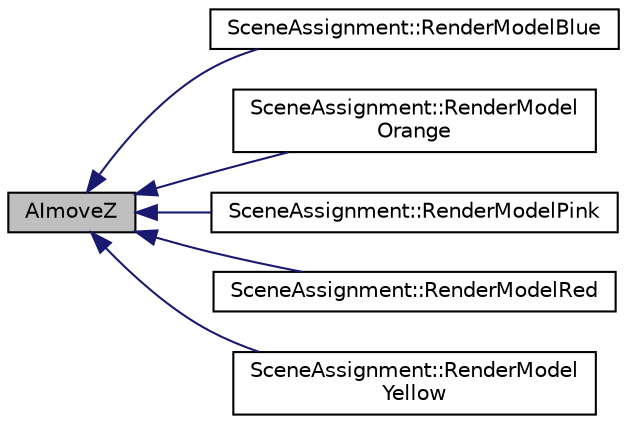 digraph "AImoveZ"
{
  bgcolor="transparent";
  edge [fontname="Helvetica",fontsize="10",labelfontname="Helvetica",labelfontsize="10"];
  node [fontname="Helvetica",fontsize="10",shape=record];
  rankdir="LR";
  Node1 [label="AImoveZ",height=0.2,width=0.4,color="black", fillcolor="grey75", style="filled", fontcolor="black"];
  Node1 -> Node2 [dir="back",color="midnightblue",fontsize="10",style="solid",fontname="Helvetica"];
  Node2 [label="SceneAssignment::RenderModelBlue",height=0.2,width=0.4,color="black",URL="$classSceneAssignment.html#abf585e5d1fdd2c8debd3fcf316e623bd",tooltip="Render the moving blue NPC /*. "];
  Node1 -> Node3 [dir="back",color="midnightblue",fontsize="10",style="solid",fontname="Helvetica"];
  Node3 [label="SceneAssignment::RenderModel\lOrange",height=0.2,width=0.4,color="black",URL="$classSceneAssignment.html#a45057482d3f7f1a8c707f0b295706064",tooltip="Render the moving orange NPC /*. "];
  Node1 -> Node4 [dir="back",color="midnightblue",fontsize="10",style="solid",fontname="Helvetica"];
  Node4 [label="SceneAssignment::RenderModelPink",height=0.2,width=0.4,color="black",URL="$classSceneAssignment.html#abd10780f623e97a68100b2ce5964463f",tooltip="Render the moving pink NPC /*. "];
  Node1 -> Node5 [dir="back",color="midnightblue",fontsize="10",style="solid",fontname="Helvetica"];
  Node5 [label="SceneAssignment::RenderModelRed",height=0.2,width=0.4,color="black",URL="$classSceneAssignment.html#a6758c42e3e4eb7876bb8dae868d9eff1",tooltip="Render the moving red NPC /*. "];
  Node1 -> Node6 [dir="back",color="midnightblue",fontsize="10",style="solid",fontname="Helvetica"];
  Node6 [label="SceneAssignment::RenderModel\lYellow",height=0.2,width=0.4,color="black",URL="$classSceneAssignment.html#a245b19fa2b4358859cae292397df3829",tooltip="Render the moving yellow NPC /*. "];
}
